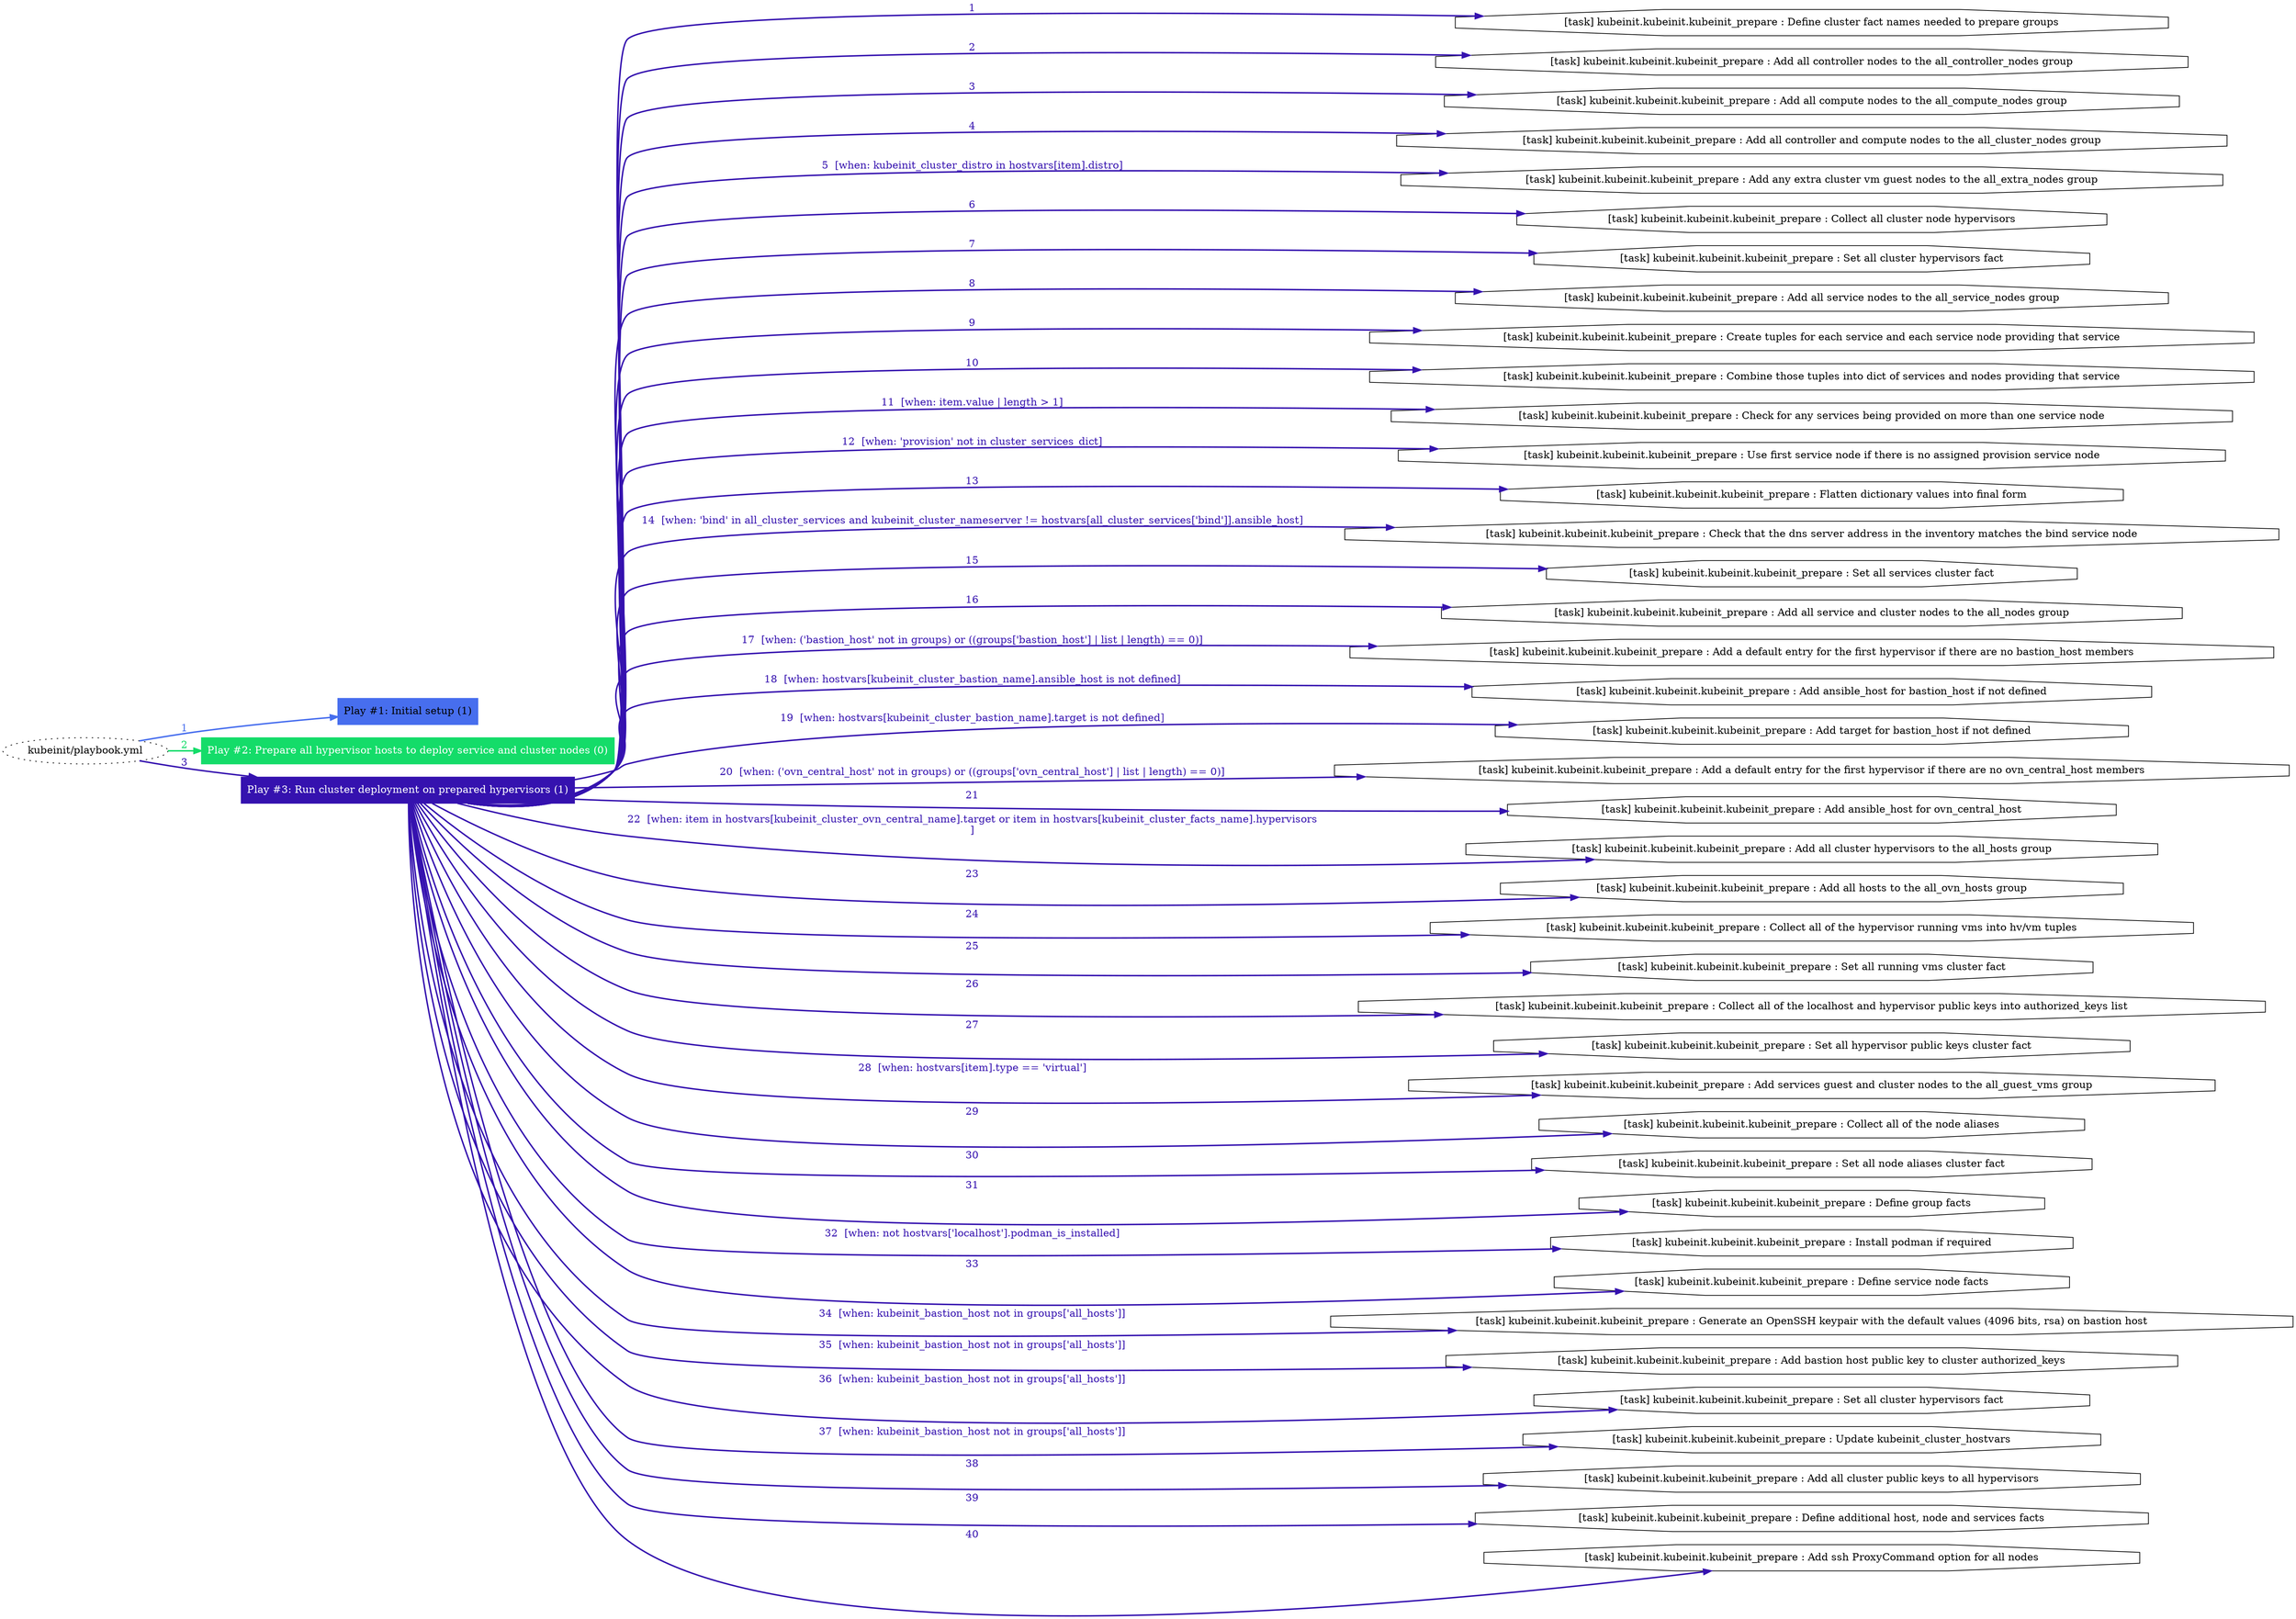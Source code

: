 digraph "kubeinit/playbook.yml "{
	graph [concentrate=true ordering=in rankdir=LR ratio=fill]
	edge [esep=5 sep=10]
	"kubeinit/playbook.yml" [id=root_node style=dotted]
	subgraph "Play #1: Initial setup (1) "{
		"Play #1: Initial setup (1)" [color="#476eee" fontcolor="#000000" id="play_ebf4695a-47d7-4e04-bb87-d3bbd96c268e" shape=box style=filled tooltip=localhost]
		"kubeinit/playbook.yml" -> "Play #1: Initial setup (1)" [label=1 color="#476eee" fontcolor="#476eee" id="edge_26536ab7-d7bc-4969-9ab4-4dcbe850d084" style=bold]
	}
	subgraph "Play #2: Prepare all hypervisor hosts to deploy service and cluster nodes (0) "{
		"Play #2: Prepare all hypervisor hosts to deploy service and cluster nodes (0)" [color="#14dc69" fontcolor="#ffffff" id="play_1e8b295a-a608-4009-937a-4bc0ce7e477f" shape=box style=filled tooltip=""]
		"kubeinit/playbook.yml" -> "Play #2: Prepare all hypervisor hosts to deploy service and cluster nodes (0)" [label=2 color="#14dc69" fontcolor="#14dc69" id="edge_7ef78559-efdc-43f6-bf17-244063583ad4" style=bold]
	}
	subgraph "Play #3: Run cluster deployment on prepared hypervisors (1) "{
		"Play #3: Run cluster deployment on prepared hypervisors (1)" [color="#3512af" fontcolor="#ffffff" id="play_bdce85f8-e9e8-46ca-8b8c-eea4188f2157" shape=box style=filled tooltip=localhost]
		"kubeinit/playbook.yml" -> "Play #3: Run cluster deployment on prepared hypervisors (1)" [label=3 color="#3512af" fontcolor="#3512af" id="edge_f18cefb7-95b5-41af-b37f-0618ea75aa15" style=bold]
		"task_50e37677-c330-4c91-9010-00273f7c0d68" [label="[task] kubeinit.kubeinit.kubeinit_prepare : Define cluster fact names needed to prepare groups" id="task_50e37677-c330-4c91-9010-00273f7c0d68" shape=octagon tooltip="[task] kubeinit.kubeinit.kubeinit_prepare : Define cluster fact names needed to prepare groups"]
		"Play #3: Run cluster deployment on prepared hypervisors (1)" -> "task_50e37677-c330-4c91-9010-00273f7c0d68" [label=1 color="#3512af" fontcolor="#3512af" id="edge_56c65701-1009-48ff-9000-bf8f2aa4d87c" style=bold]
		"task_3c23c230-b216-4971-a408-b241559d5dd8" [label="[task] kubeinit.kubeinit.kubeinit_prepare : Add all controller nodes to the all_controller_nodes group" id="task_3c23c230-b216-4971-a408-b241559d5dd8" shape=octagon tooltip="[task] kubeinit.kubeinit.kubeinit_prepare : Add all controller nodes to the all_controller_nodes group"]
		"Play #3: Run cluster deployment on prepared hypervisors (1)" -> "task_3c23c230-b216-4971-a408-b241559d5dd8" [label=2 color="#3512af" fontcolor="#3512af" id="edge_4a3e8d44-5235-4868-be83-563ddb3617ca" style=bold]
		"task_5a268713-609b-4645-a870-3c38e1dfcbdf" [label="[task] kubeinit.kubeinit.kubeinit_prepare : Add all compute nodes to the all_compute_nodes group" id="task_5a268713-609b-4645-a870-3c38e1dfcbdf" shape=octagon tooltip="[task] kubeinit.kubeinit.kubeinit_prepare : Add all compute nodes to the all_compute_nodes group"]
		"Play #3: Run cluster deployment on prepared hypervisors (1)" -> "task_5a268713-609b-4645-a870-3c38e1dfcbdf" [label=3 color="#3512af" fontcolor="#3512af" id="edge_68bc6c29-7233-4156-85a0-f5f4a4f59f95" style=bold]
		"task_b864d763-cfff-406a-98b0-abc2413b7368" [label="[task] kubeinit.kubeinit.kubeinit_prepare : Add all controller and compute nodes to the all_cluster_nodes group" id="task_b864d763-cfff-406a-98b0-abc2413b7368" shape=octagon tooltip="[task] kubeinit.kubeinit.kubeinit_prepare : Add all controller and compute nodes to the all_cluster_nodes group"]
		"Play #3: Run cluster deployment on prepared hypervisors (1)" -> "task_b864d763-cfff-406a-98b0-abc2413b7368" [label=4 color="#3512af" fontcolor="#3512af" id="edge_6672b55b-0b66-43ab-9516-f4ceac53a007" style=bold]
		"task_78c6b11a-19ba-4692-837f-478ca9f04e66" [label="[task] kubeinit.kubeinit.kubeinit_prepare : Add any extra cluster vm guest nodes to the all_extra_nodes group" id="task_78c6b11a-19ba-4692-837f-478ca9f04e66" shape=octagon tooltip="[task] kubeinit.kubeinit.kubeinit_prepare : Add any extra cluster vm guest nodes to the all_extra_nodes group"]
		"Play #3: Run cluster deployment on prepared hypervisors (1)" -> "task_78c6b11a-19ba-4692-837f-478ca9f04e66" [label="5  [when: kubeinit_cluster_distro in hostvars[item].distro]" color="#3512af" fontcolor="#3512af" id="edge_00e5fa3d-f3a4-4945-9b3c-e989a6860b32" style=bold]
		"task_8e5499b3-2812-45ca-a5b6-960eef05cd1c" [label="[task] kubeinit.kubeinit.kubeinit_prepare : Collect all cluster node hypervisors" id="task_8e5499b3-2812-45ca-a5b6-960eef05cd1c" shape=octagon tooltip="[task] kubeinit.kubeinit.kubeinit_prepare : Collect all cluster node hypervisors"]
		"Play #3: Run cluster deployment on prepared hypervisors (1)" -> "task_8e5499b3-2812-45ca-a5b6-960eef05cd1c" [label=6 color="#3512af" fontcolor="#3512af" id="edge_216f3e0a-c402-4409-a042-7ee08c757a5d" style=bold]
		"task_f45e9baf-b326-40df-923e-9ca27981e5d3" [label="[task] kubeinit.kubeinit.kubeinit_prepare : Set all cluster hypervisors fact" id="task_f45e9baf-b326-40df-923e-9ca27981e5d3" shape=octagon tooltip="[task] kubeinit.kubeinit.kubeinit_prepare : Set all cluster hypervisors fact"]
		"Play #3: Run cluster deployment on prepared hypervisors (1)" -> "task_f45e9baf-b326-40df-923e-9ca27981e5d3" [label=7 color="#3512af" fontcolor="#3512af" id="edge_eeb2419a-6323-46c5-86c7-45a66339598a" style=bold]
		"task_c4b1df7b-4554-4b9b-89f5-5f76275c3c6c" [label="[task] kubeinit.kubeinit.kubeinit_prepare : Add all service nodes to the all_service_nodes group" id="task_c4b1df7b-4554-4b9b-89f5-5f76275c3c6c" shape=octagon tooltip="[task] kubeinit.kubeinit.kubeinit_prepare : Add all service nodes to the all_service_nodes group"]
		"Play #3: Run cluster deployment on prepared hypervisors (1)" -> "task_c4b1df7b-4554-4b9b-89f5-5f76275c3c6c" [label=8 color="#3512af" fontcolor="#3512af" id="edge_227808c9-81b7-43e0-8d52-3d812232d76e" style=bold]
		"task_a8cdf6d5-c2e3-48f3-a340-71094793744b" [label="[task] kubeinit.kubeinit.kubeinit_prepare : Create tuples for each service and each service node providing that service" id="task_a8cdf6d5-c2e3-48f3-a340-71094793744b" shape=octagon tooltip="[task] kubeinit.kubeinit.kubeinit_prepare : Create tuples for each service and each service node providing that service"]
		"Play #3: Run cluster deployment on prepared hypervisors (1)" -> "task_a8cdf6d5-c2e3-48f3-a340-71094793744b" [label=9 color="#3512af" fontcolor="#3512af" id="edge_1f5304a9-5138-4d56-8ea7-b4af92d20bb5" style=bold]
		"task_731b1059-9b81-48db-8b3a-a7d71425053f" [label="[task] kubeinit.kubeinit.kubeinit_prepare : Combine those tuples into dict of services and nodes providing that service" id="task_731b1059-9b81-48db-8b3a-a7d71425053f" shape=octagon tooltip="[task] kubeinit.kubeinit.kubeinit_prepare : Combine those tuples into dict of services and nodes providing that service"]
		"Play #3: Run cluster deployment on prepared hypervisors (1)" -> "task_731b1059-9b81-48db-8b3a-a7d71425053f" [label=10 color="#3512af" fontcolor="#3512af" id="edge_06c5306a-c9e1-451b-8366-3d4cda08498e" style=bold]
		"task_f481cd1b-7bb6-409b-ba76-35b09cd64901" [label="[task] kubeinit.kubeinit.kubeinit_prepare : Check for any services being provided on more than one service node" id="task_f481cd1b-7bb6-409b-ba76-35b09cd64901" shape=octagon tooltip="[task] kubeinit.kubeinit.kubeinit_prepare : Check for any services being provided on more than one service node"]
		"Play #3: Run cluster deployment on prepared hypervisors (1)" -> "task_f481cd1b-7bb6-409b-ba76-35b09cd64901" [label="11  [when: item.value | length > 1]" color="#3512af" fontcolor="#3512af" id="edge_127fbc2d-5a4e-49e0-9905-dafdbc702523" style=bold]
		"task_8767670c-62ad-4cc0-a21a-7d8b5e6fda08" [label="[task] kubeinit.kubeinit.kubeinit_prepare : Use first service node if there is no assigned provision service node" id="task_8767670c-62ad-4cc0-a21a-7d8b5e6fda08" shape=octagon tooltip="[task] kubeinit.kubeinit.kubeinit_prepare : Use first service node if there is no assigned provision service node"]
		"Play #3: Run cluster deployment on prepared hypervisors (1)" -> "task_8767670c-62ad-4cc0-a21a-7d8b5e6fda08" [label="12  [when: 'provision' not in cluster_services_dict]" color="#3512af" fontcolor="#3512af" id="edge_b3099ef0-3e46-4702-a3cf-afb40ca2a42d" style=bold]
		"task_898e6375-554c-49fc-9ca5-206b454f6033" [label="[task] kubeinit.kubeinit.kubeinit_prepare : Flatten dictionary values into final form" id="task_898e6375-554c-49fc-9ca5-206b454f6033" shape=octagon tooltip="[task] kubeinit.kubeinit.kubeinit_prepare : Flatten dictionary values into final form"]
		"Play #3: Run cluster deployment on prepared hypervisors (1)" -> "task_898e6375-554c-49fc-9ca5-206b454f6033" [label=13 color="#3512af" fontcolor="#3512af" id="edge_4ec0d37e-837e-49ed-9600-a881bb8a258a" style=bold]
		"task_84843310-ef1a-44ae-8a40-85d2ab780068" [label="[task] kubeinit.kubeinit.kubeinit_prepare : Check that the dns server address in the inventory matches the bind service node" id="task_84843310-ef1a-44ae-8a40-85d2ab780068" shape=octagon tooltip="[task] kubeinit.kubeinit.kubeinit_prepare : Check that the dns server address in the inventory matches the bind service node"]
		"Play #3: Run cluster deployment on prepared hypervisors (1)" -> "task_84843310-ef1a-44ae-8a40-85d2ab780068" [label="14  [when: 'bind' in all_cluster_services and kubeinit_cluster_nameserver != hostvars[all_cluster_services['bind']].ansible_host]" color="#3512af" fontcolor="#3512af" id="edge_14e1b63d-1c51-4cf4-bd3a-9213cfd910ab" style=bold]
		"task_3dc37254-23f7-423e-86ee-c92c9b661964" [label="[task] kubeinit.kubeinit.kubeinit_prepare : Set all services cluster fact" id="task_3dc37254-23f7-423e-86ee-c92c9b661964" shape=octagon tooltip="[task] kubeinit.kubeinit.kubeinit_prepare : Set all services cluster fact"]
		"Play #3: Run cluster deployment on prepared hypervisors (1)" -> "task_3dc37254-23f7-423e-86ee-c92c9b661964" [label=15 color="#3512af" fontcolor="#3512af" id="edge_72a14baf-4683-4231-b916-12c97eeab38b" style=bold]
		"task_3f5fb2dc-b56f-4b5a-a672-822c76aaa65b" [label="[task] kubeinit.kubeinit.kubeinit_prepare : Add all service and cluster nodes to the all_nodes group" id="task_3f5fb2dc-b56f-4b5a-a672-822c76aaa65b" shape=octagon tooltip="[task] kubeinit.kubeinit.kubeinit_prepare : Add all service and cluster nodes to the all_nodes group"]
		"Play #3: Run cluster deployment on prepared hypervisors (1)" -> "task_3f5fb2dc-b56f-4b5a-a672-822c76aaa65b" [label=16 color="#3512af" fontcolor="#3512af" id="edge_a472abb2-b681-43b3-9b81-44fd1d9b7384" style=bold]
		"task_ec9147cb-0521-4538-8672-39b4ae8cc151" [label="[task] kubeinit.kubeinit.kubeinit_prepare : Add a default entry for the first hypervisor if there are no bastion_host members" id="task_ec9147cb-0521-4538-8672-39b4ae8cc151" shape=octagon tooltip="[task] kubeinit.kubeinit.kubeinit_prepare : Add a default entry for the first hypervisor if there are no bastion_host members"]
		"Play #3: Run cluster deployment on prepared hypervisors (1)" -> "task_ec9147cb-0521-4538-8672-39b4ae8cc151" [label="17  [when: ('bastion_host' not in groups) or ((groups['bastion_host'] | list | length) == 0)]" color="#3512af" fontcolor="#3512af" id="edge_be5a70f1-e75a-413c-abf3-6365555e969b" style=bold]
		"task_ab610a81-aad0-452d-8f92-f7f87f1b0565" [label="[task] kubeinit.kubeinit.kubeinit_prepare : Add ansible_host for bastion_host if not defined" id="task_ab610a81-aad0-452d-8f92-f7f87f1b0565" shape=octagon tooltip="[task] kubeinit.kubeinit.kubeinit_prepare : Add ansible_host for bastion_host if not defined"]
		"Play #3: Run cluster deployment on prepared hypervisors (1)" -> "task_ab610a81-aad0-452d-8f92-f7f87f1b0565" [label="18  [when: hostvars[kubeinit_cluster_bastion_name].ansible_host is not defined]" color="#3512af" fontcolor="#3512af" id="edge_862f7a4b-b73e-4c67-9d17-0bbfc7b4b44f" style=bold]
		"task_85ba3ce9-e57c-4503-bec5-4d3baa84f8f3" [label="[task] kubeinit.kubeinit.kubeinit_prepare : Add target for bastion_host if not defined" id="task_85ba3ce9-e57c-4503-bec5-4d3baa84f8f3" shape=octagon tooltip="[task] kubeinit.kubeinit.kubeinit_prepare : Add target for bastion_host if not defined"]
		"Play #3: Run cluster deployment on prepared hypervisors (1)" -> "task_85ba3ce9-e57c-4503-bec5-4d3baa84f8f3" [label="19  [when: hostvars[kubeinit_cluster_bastion_name].target is not defined]" color="#3512af" fontcolor="#3512af" id="edge_fe5bd41f-c711-4b3b-806b-b24015987310" style=bold]
		"task_22f889df-1100-4c8b-85ce-0741d7d46f38" [label="[task] kubeinit.kubeinit.kubeinit_prepare : Add a default entry for the first hypervisor if there are no ovn_central_host members" id="task_22f889df-1100-4c8b-85ce-0741d7d46f38" shape=octagon tooltip="[task] kubeinit.kubeinit.kubeinit_prepare : Add a default entry for the first hypervisor if there are no ovn_central_host members"]
		"Play #3: Run cluster deployment on prepared hypervisors (1)" -> "task_22f889df-1100-4c8b-85ce-0741d7d46f38" [label="20  [when: ('ovn_central_host' not in groups) or ((groups['ovn_central_host'] | list | length) == 0)]" color="#3512af" fontcolor="#3512af" id="edge_7fab43d5-31af-48b2-9c1e-1c48eb149bd3" style=bold]
		"task_84e541dc-5abc-4a17-a21e-f97abdea1986" [label="[task] kubeinit.kubeinit.kubeinit_prepare : Add ansible_host for ovn_central_host" id="task_84e541dc-5abc-4a17-a21e-f97abdea1986" shape=octagon tooltip="[task] kubeinit.kubeinit.kubeinit_prepare : Add ansible_host for ovn_central_host"]
		"Play #3: Run cluster deployment on prepared hypervisors (1)" -> "task_84e541dc-5abc-4a17-a21e-f97abdea1986" [label=21 color="#3512af" fontcolor="#3512af" id="edge_1c70b479-162b-4ddd-a2d8-8ea40cce5666" style=bold]
		"task_72612c25-8f3e-4299-a3ae-3b0104e65fbe" [label="[task] kubeinit.kubeinit.kubeinit_prepare : Add all cluster hypervisors to the all_hosts group" id="task_72612c25-8f3e-4299-a3ae-3b0104e65fbe" shape=octagon tooltip="[task] kubeinit.kubeinit.kubeinit_prepare : Add all cluster hypervisors to the all_hosts group"]
		"Play #3: Run cluster deployment on prepared hypervisors (1)" -> "task_72612c25-8f3e-4299-a3ae-3b0104e65fbe" [label="22  [when: item in hostvars[kubeinit_cluster_ovn_central_name].target or item in hostvars[kubeinit_cluster_facts_name].hypervisors
]" color="#3512af" fontcolor="#3512af" id="edge_f04c5ca5-e9ea-4900-8011-e9c0f31acda2" style=bold]
		"task_5f076b3d-a8bb-4b79-a627-f13edb600165" [label="[task] kubeinit.kubeinit.kubeinit_prepare : Add all hosts to the all_ovn_hosts group" id="task_5f076b3d-a8bb-4b79-a627-f13edb600165" shape=octagon tooltip="[task] kubeinit.kubeinit.kubeinit_prepare : Add all hosts to the all_ovn_hosts group"]
		"Play #3: Run cluster deployment on prepared hypervisors (1)" -> "task_5f076b3d-a8bb-4b79-a627-f13edb600165" [label=23 color="#3512af" fontcolor="#3512af" id="edge_c758625a-501c-421a-bc55-7ed248dd6146" style=bold]
		"task_c7e5dc9d-c65e-434a-9718-f1a9bfa56389" [label="[task] kubeinit.kubeinit.kubeinit_prepare : Collect all of the hypervisor running vms into hv/vm tuples" id="task_c7e5dc9d-c65e-434a-9718-f1a9bfa56389" shape=octagon tooltip="[task] kubeinit.kubeinit.kubeinit_prepare : Collect all of the hypervisor running vms into hv/vm tuples"]
		"Play #3: Run cluster deployment on prepared hypervisors (1)" -> "task_c7e5dc9d-c65e-434a-9718-f1a9bfa56389" [label=24 color="#3512af" fontcolor="#3512af" id="edge_8ebe4e24-d712-4016-9fb8-714211e22420" style=bold]
		"task_3a8f0f58-76ba-4478-934a-c1119e33bf20" [label="[task] kubeinit.kubeinit.kubeinit_prepare : Set all running vms cluster fact" id="task_3a8f0f58-76ba-4478-934a-c1119e33bf20" shape=octagon tooltip="[task] kubeinit.kubeinit.kubeinit_prepare : Set all running vms cluster fact"]
		"Play #3: Run cluster deployment on prepared hypervisors (1)" -> "task_3a8f0f58-76ba-4478-934a-c1119e33bf20" [label=25 color="#3512af" fontcolor="#3512af" id="edge_beaf96ab-bc42-4d53-8533-0022c1ac172a" style=bold]
		"task_b61dd9b1-32d8-4f35-ad01-0e8b898eac47" [label="[task] kubeinit.kubeinit.kubeinit_prepare : Collect all of the localhost and hypervisor public keys into authorized_keys list" id="task_b61dd9b1-32d8-4f35-ad01-0e8b898eac47" shape=octagon tooltip="[task] kubeinit.kubeinit.kubeinit_prepare : Collect all of the localhost and hypervisor public keys into authorized_keys list"]
		"Play #3: Run cluster deployment on prepared hypervisors (1)" -> "task_b61dd9b1-32d8-4f35-ad01-0e8b898eac47" [label=26 color="#3512af" fontcolor="#3512af" id="edge_4b9bd0d8-cba3-4968-b439-1dff7951afc7" style=bold]
		"task_19997bfc-e39d-4ef3-8255-679dc7a5fd00" [label="[task] kubeinit.kubeinit.kubeinit_prepare : Set all hypervisor public keys cluster fact" id="task_19997bfc-e39d-4ef3-8255-679dc7a5fd00" shape=octagon tooltip="[task] kubeinit.kubeinit.kubeinit_prepare : Set all hypervisor public keys cluster fact"]
		"Play #3: Run cluster deployment on prepared hypervisors (1)" -> "task_19997bfc-e39d-4ef3-8255-679dc7a5fd00" [label=27 color="#3512af" fontcolor="#3512af" id="edge_65d2c03a-3306-4c0c-a5d2-3b75650cd89c" style=bold]
		"task_5184fa21-6ce3-43a5-938a-ddfd95919b84" [label="[task] kubeinit.kubeinit.kubeinit_prepare : Add services guest and cluster nodes to the all_guest_vms group" id="task_5184fa21-6ce3-43a5-938a-ddfd95919b84" shape=octagon tooltip="[task] kubeinit.kubeinit.kubeinit_prepare : Add services guest and cluster nodes to the all_guest_vms group"]
		"Play #3: Run cluster deployment on prepared hypervisors (1)" -> "task_5184fa21-6ce3-43a5-938a-ddfd95919b84" [label="28  [when: hostvars[item].type == 'virtual']" color="#3512af" fontcolor="#3512af" id="edge_3196a1aa-c8bb-4f7f-87a2-39997ade314f" style=bold]
		"task_eeb6dab6-9370-4b0e-88d8-0a500c5716d7" [label="[task] kubeinit.kubeinit.kubeinit_prepare : Collect all of the node aliases" id="task_eeb6dab6-9370-4b0e-88d8-0a500c5716d7" shape=octagon tooltip="[task] kubeinit.kubeinit.kubeinit_prepare : Collect all of the node aliases"]
		"Play #3: Run cluster deployment on prepared hypervisors (1)" -> "task_eeb6dab6-9370-4b0e-88d8-0a500c5716d7" [label=29 color="#3512af" fontcolor="#3512af" id="edge_1f11149c-7a6e-4989-ae4b-208fa781014b" style=bold]
		"task_93ba0c30-d1d0-4acc-8263-34303b2fe1ed" [label="[task] kubeinit.kubeinit.kubeinit_prepare : Set all node aliases cluster fact" id="task_93ba0c30-d1d0-4acc-8263-34303b2fe1ed" shape=octagon tooltip="[task] kubeinit.kubeinit.kubeinit_prepare : Set all node aliases cluster fact"]
		"Play #3: Run cluster deployment on prepared hypervisors (1)" -> "task_93ba0c30-d1d0-4acc-8263-34303b2fe1ed" [label=30 color="#3512af" fontcolor="#3512af" id="edge_fcb86349-bf36-4177-b651-f9aeb12ae4bd" style=bold]
		"task_36fad17c-aeec-4f9a-8ed9-963c8087b4fe" [label="[task] kubeinit.kubeinit.kubeinit_prepare : Define group facts" id="task_36fad17c-aeec-4f9a-8ed9-963c8087b4fe" shape=octagon tooltip="[task] kubeinit.kubeinit.kubeinit_prepare : Define group facts"]
		"Play #3: Run cluster deployment on prepared hypervisors (1)" -> "task_36fad17c-aeec-4f9a-8ed9-963c8087b4fe" [label=31 color="#3512af" fontcolor="#3512af" id="edge_a862c6da-b311-4451-a4fb-73841bf48b93" style=bold]
		"task_478ed6bc-c5d5-49b2-81c9-849fce2fa6c8" [label="[task] kubeinit.kubeinit.kubeinit_prepare : Install podman if required" id="task_478ed6bc-c5d5-49b2-81c9-849fce2fa6c8" shape=octagon tooltip="[task] kubeinit.kubeinit.kubeinit_prepare : Install podman if required"]
		"Play #3: Run cluster deployment on prepared hypervisors (1)" -> "task_478ed6bc-c5d5-49b2-81c9-849fce2fa6c8" [label="32  [when: not hostvars['localhost'].podman_is_installed]" color="#3512af" fontcolor="#3512af" id="edge_a56665f9-54d2-454e-8efa-b3810ce45835" style=bold]
		"task_f9227034-6450-4cd0-86b9-b2926663b55b" [label="[task] kubeinit.kubeinit.kubeinit_prepare : Define service node facts" id="task_f9227034-6450-4cd0-86b9-b2926663b55b" shape=octagon tooltip="[task] kubeinit.kubeinit.kubeinit_prepare : Define service node facts"]
		"Play #3: Run cluster deployment on prepared hypervisors (1)" -> "task_f9227034-6450-4cd0-86b9-b2926663b55b" [label=33 color="#3512af" fontcolor="#3512af" id="edge_08746e98-a982-422f-a3c0-ac406c5b117c" style=bold]
		"task_768ce833-9db9-4c06-9283-019ab9276d2b" [label="[task] kubeinit.kubeinit.kubeinit_prepare : Generate an OpenSSH keypair with the default values (4096 bits, rsa) on bastion host" id="task_768ce833-9db9-4c06-9283-019ab9276d2b" shape=octagon tooltip="[task] kubeinit.kubeinit.kubeinit_prepare : Generate an OpenSSH keypair with the default values (4096 bits, rsa) on bastion host"]
		"Play #3: Run cluster deployment on prepared hypervisors (1)" -> "task_768ce833-9db9-4c06-9283-019ab9276d2b" [label="34  [when: kubeinit_bastion_host not in groups['all_hosts']]" color="#3512af" fontcolor="#3512af" id="edge_86656293-1269-4b45-b4aa-67e9e611c2b4" style=bold]
		"task_b55e567d-2c0c-4f7a-b838-e6151edce8f9" [label="[task] kubeinit.kubeinit.kubeinit_prepare : Add bastion host public key to cluster authorized_keys" id="task_b55e567d-2c0c-4f7a-b838-e6151edce8f9" shape=octagon tooltip="[task] kubeinit.kubeinit.kubeinit_prepare : Add bastion host public key to cluster authorized_keys"]
		"Play #3: Run cluster deployment on prepared hypervisors (1)" -> "task_b55e567d-2c0c-4f7a-b838-e6151edce8f9" [label="35  [when: kubeinit_bastion_host not in groups['all_hosts']]" color="#3512af" fontcolor="#3512af" id="edge_36038d3e-d07f-4d41-ae39-721663a93ebd" style=bold]
		"task_9027a19e-7b94-47e7-b5b5-69358af25f91" [label="[task] kubeinit.kubeinit.kubeinit_prepare : Set all cluster hypervisors fact" id="task_9027a19e-7b94-47e7-b5b5-69358af25f91" shape=octagon tooltip="[task] kubeinit.kubeinit.kubeinit_prepare : Set all cluster hypervisors fact"]
		"Play #3: Run cluster deployment on prepared hypervisors (1)" -> "task_9027a19e-7b94-47e7-b5b5-69358af25f91" [label="36  [when: kubeinit_bastion_host not in groups['all_hosts']]" color="#3512af" fontcolor="#3512af" id="edge_e44d0565-6853-43ef-ad8d-b7dfad5c4f35" style=bold]
		"task_318d5c11-d843-4bdb-b9f4-f20593b94922" [label="[task] kubeinit.kubeinit.kubeinit_prepare : Update kubeinit_cluster_hostvars" id="task_318d5c11-d843-4bdb-b9f4-f20593b94922" shape=octagon tooltip="[task] kubeinit.kubeinit.kubeinit_prepare : Update kubeinit_cluster_hostvars"]
		"Play #3: Run cluster deployment on prepared hypervisors (1)" -> "task_318d5c11-d843-4bdb-b9f4-f20593b94922" [label="37  [when: kubeinit_bastion_host not in groups['all_hosts']]" color="#3512af" fontcolor="#3512af" id="edge_7a2bcfd1-ff08-4b2c-a536-d9f24c52879f" style=bold]
		"task_30ffdf07-c75c-42cb-93e9-0b9363ee263d" [label="[task] kubeinit.kubeinit.kubeinit_prepare : Add all cluster public keys to all hypervisors" id="task_30ffdf07-c75c-42cb-93e9-0b9363ee263d" shape=octagon tooltip="[task] kubeinit.kubeinit.kubeinit_prepare : Add all cluster public keys to all hypervisors"]
		"Play #3: Run cluster deployment on prepared hypervisors (1)" -> "task_30ffdf07-c75c-42cb-93e9-0b9363ee263d" [label=38 color="#3512af" fontcolor="#3512af" id="edge_02c6a26e-a4aa-4728-a77c-80d7b2d6fc8c" style=bold]
		"task_8a6e036e-b022-4c21-a168-b87fc42705c2" [label="[task] kubeinit.kubeinit.kubeinit_prepare : Define additional host, node and services facts" id="task_8a6e036e-b022-4c21-a168-b87fc42705c2" shape=octagon tooltip="[task] kubeinit.kubeinit.kubeinit_prepare : Define additional host, node and services facts"]
		"Play #3: Run cluster deployment on prepared hypervisors (1)" -> "task_8a6e036e-b022-4c21-a168-b87fc42705c2" [label=39 color="#3512af" fontcolor="#3512af" id="edge_8a626494-0dca-4634-8e82-8a85d633cab9" style=bold]
		"task_fec299cd-52b9-44ac-8181-f9edec864ef2" [label="[task] kubeinit.kubeinit.kubeinit_prepare : Add ssh ProxyCommand option for all nodes" id="task_fec299cd-52b9-44ac-8181-f9edec864ef2" shape=octagon tooltip="[task] kubeinit.kubeinit.kubeinit_prepare : Add ssh ProxyCommand option for all nodes"]
		"Play #3: Run cluster deployment on prepared hypervisors (1)" -> "task_fec299cd-52b9-44ac-8181-f9edec864ef2" [label=40 color="#3512af" fontcolor="#3512af" id="edge_18b56e2b-13d3-46cf-9120-db04610d5093" style=bold]
	}
}
